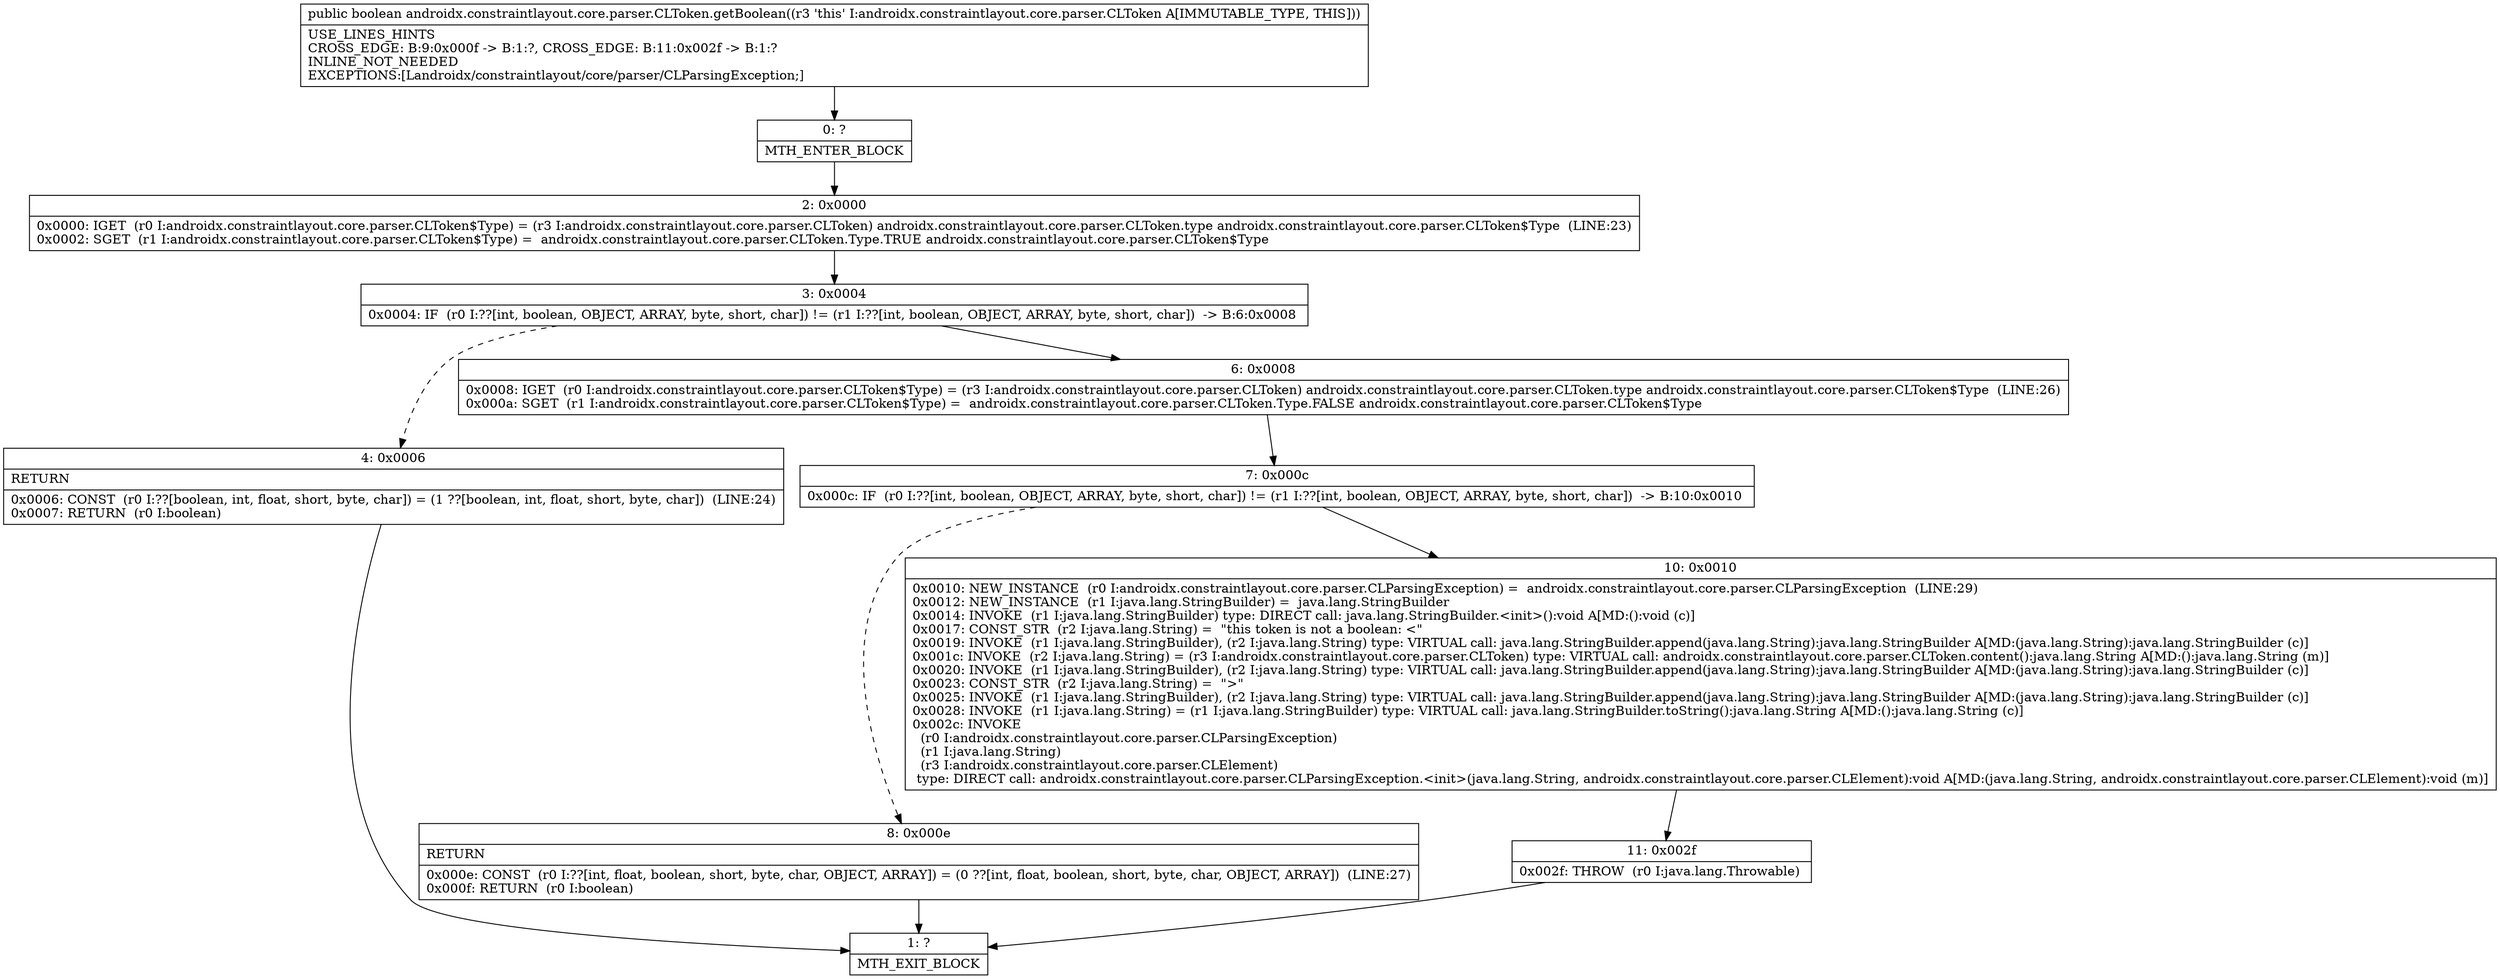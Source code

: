 digraph "CFG forandroidx.constraintlayout.core.parser.CLToken.getBoolean()Z" {
Node_0 [shape=record,label="{0\:\ ?|MTH_ENTER_BLOCK\l}"];
Node_2 [shape=record,label="{2\:\ 0x0000|0x0000: IGET  (r0 I:androidx.constraintlayout.core.parser.CLToken$Type) = (r3 I:androidx.constraintlayout.core.parser.CLToken) androidx.constraintlayout.core.parser.CLToken.type androidx.constraintlayout.core.parser.CLToken$Type  (LINE:23)\l0x0002: SGET  (r1 I:androidx.constraintlayout.core.parser.CLToken$Type) =  androidx.constraintlayout.core.parser.CLToken.Type.TRUE androidx.constraintlayout.core.parser.CLToken$Type \l}"];
Node_3 [shape=record,label="{3\:\ 0x0004|0x0004: IF  (r0 I:??[int, boolean, OBJECT, ARRAY, byte, short, char]) != (r1 I:??[int, boolean, OBJECT, ARRAY, byte, short, char])  \-\> B:6:0x0008 \l}"];
Node_4 [shape=record,label="{4\:\ 0x0006|RETURN\l|0x0006: CONST  (r0 I:??[boolean, int, float, short, byte, char]) = (1 ??[boolean, int, float, short, byte, char])  (LINE:24)\l0x0007: RETURN  (r0 I:boolean) \l}"];
Node_1 [shape=record,label="{1\:\ ?|MTH_EXIT_BLOCK\l}"];
Node_6 [shape=record,label="{6\:\ 0x0008|0x0008: IGET  (r0 I:androidx.constraintlayout.core.parser.CLToken$Type) = (r3 I:androidx.constraintlayout.core.parser.CLToken) androidx.constraintlayout.core.parser.CLToken.type androidx.constraintlayout.core.parser.CLToken$Type  (LINE:26)\l0x000a: SGET  (r1 I:androidx.constraintlayout.core.parser.CLToken$Type) =  androidx.constraintlayout.core.parser.CLToken.Type.FALSE androidx.constraintlayout.core.parser.CLToken$Type \l}"];
Node_7 [shape=record,label="{7\:\ 0x000c|0x000c: IF  (r0 I:??[int, boolean, OBJECT, ARRAY, byte, short, char]) != (r1 I:??[int, boolean, OBJECT, ARRAY, byte, short, char])  \-\> B:10:0x0010 \l}"];
Node_8 [shape=record,label="{8\:\ 0x000e|RETURN\l|0x000e: CONST  (r0 I:??[int, float, boolean, short, byte, char, OBJECT, ARRAY]) = (0 ??[int, float, boolean, short, byte, char, OBJECT, ARRAY])  (LINE:27)\l0x000f: RETURN  (r0 I:boolean) \l}"];
Node_10 [shape=record,label="{10\:\ 0x0010|0x0010: NEW_INSTANCE  (r0 I:androidx.constraintlayout.core.parser.CLParsingException) =  androidx.constraintlayout.core.parser.CLParsingException  (LINE:29)\l0x0012: NEW_INSTANCE  (r1 I:java.lang.StringBuilder) =  java.lang.StringBuilder \l0x0014: INVOKE  (r1 I:java.lang.StringBuilder) type: DIRECT call: java.lang.StringBuilder.\<init\>():void A[MD:():void (c)]\l0x0017: CONST_STR  (r2 I:java.lang.String) =  \"this token is not a boolean: \<\" \l0x0019: INVOKE  (r1 I:java.lang.StringBuilder), (r2 I:java.lang.String) type: VIRTUAL call: java.lang.StringBuilder.append(java.lang.String):java.lang.StringBuilder A[MD:(java.lang.String):java.lang.StringBuilder (c)]\l0x001c: INVOKE  (r2 I:java.lang.String) = (r3 I:androidx.constraintlayout.core.parser.CLToken) type: VIRTUAL call: androidx.constraintlayout.core.parser.CLToken.content():java.lang.String A[MD:():java.lang.String (m)]\l0x0020: INVOKE  (r1 I:java.lang.StringBuilder), (r2 I:java.lang.String) type: VIRTUAL call: java.lang.StringBuilder.append(java.lang.String):java.lang.StringBuilder A[MD:(java.lang.String):java.lang.StringBuilder (c)]\l0x0023: CONST_STR  (r2 I:java.lang.String) =  \"\>\" \l0x0025: INVOKE  (r1 I:java.lang.StringBuilder), (r2 I:java.lang.String) type: VIRTUAL call: java.lang.StringBuilder.append(java.lang.String):java.lang.StringBuilder A[MD:(java.lang.String):java.lang.StringBuilder (c)]\l0x0028: INVOKE  (r1 I:java.lang.String) = (r1 I:java.lang.StringBuilder) type: VIRTUAL call: java.lang.StringBuilder.toString():java.lang.String A[MD:():java.lang.String (c)]\l0x002c: INVOKE  \l  (r0 I:androidx.constraintlayout.core.parser.CLParsingException)\l  (r1 I:java.lang.String)\l  (r3 I:androidx.constraintlayout.core.parser.CLElement)\l type: DIRECT call: androidx.constraintlayout.core.parser.CLParsingException.\<init\>(java.lang.String, androidx.constraintlayout.core.parser.CLElement):void A[MD:(java.lang.String, androidx.constraintlayout.core.parser.CLElement):void (m)]\l}"];
Node_11 [shape=record,label="{11\:\ 0x002f|0x002f: THROW  (r0 I:java.lang.Throwable) \l}"];
MethodNode[shape=record,label="{public boolean androidx.constraintlayout.core.parser.CLToken.getBoolean((r3 'this' I:androidx.constraintlayout.core.parser.CLToken A[IMMUTABLE_TYPE, THIS]))  | USE_LINES_HINTS\lCROSS_EDGE: B:9:0x000f \-\> B:1:?, CROSS_EDGE: B:11:0x002f \-\> B:1:?\lINLINE_NOT_NEEDED\lEXCEPTIONS:[Landroidx\/constraintlayout\/core\/parser\/CLParsingException;]\l}"];
MethodNode -> Node_0;Node_0 -> Node_2;
Node_2 -> Node_3;
Node_3 -> Node_4[style=dashed];
Node_3 -> Node_6;
Node_4 -> Node_1;
Node_6 -> Node_7;
Node_7 -> Node_8[style=dashed];
Node_7 -> Node_10;
Node_8 -> Node_1;
Node_10 -> Node_11;
Node_11 -> Node_1;
}

